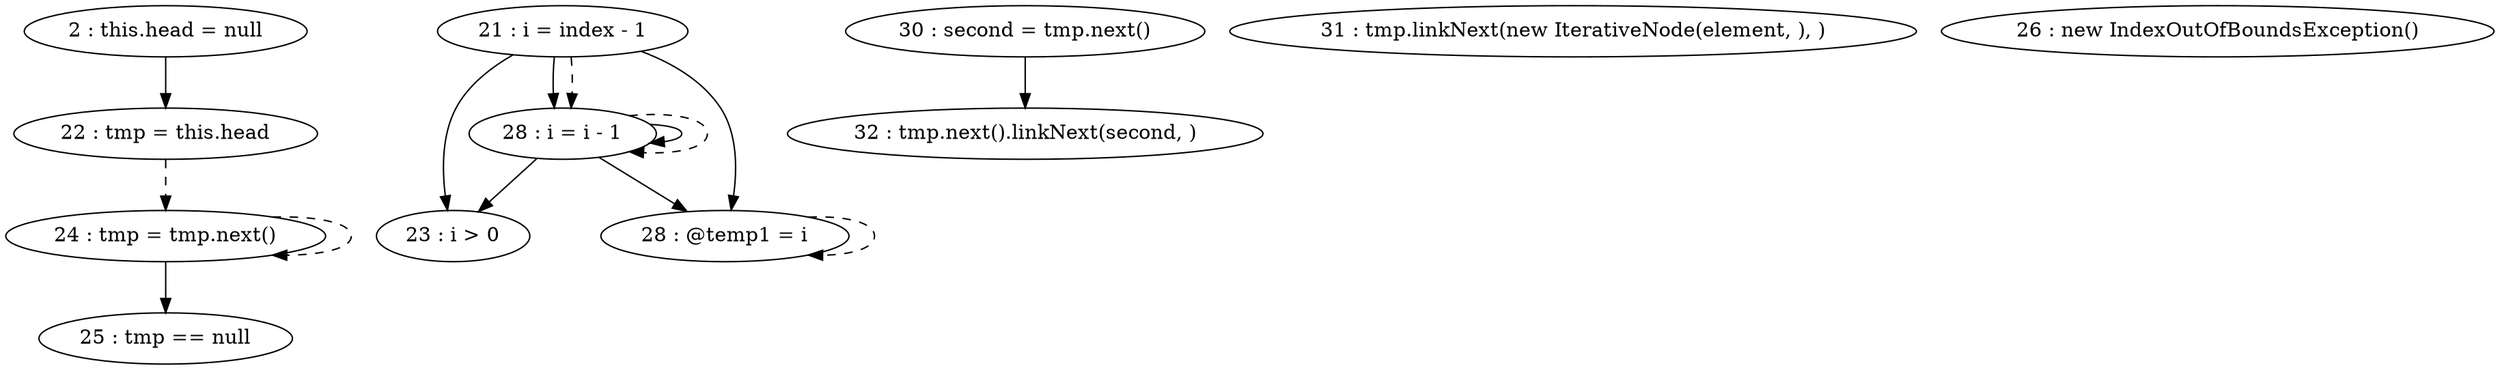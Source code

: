 digraph G {
"2 : this.head = null"
"2 : this.head = null" -> "22 : tmp = this.head"
"21 : i = index - 1"
"21 : i = index - 1" -> "23 : i > 0"
"21 : i = index - 1" -> "28 : i = i - 1"
"21 : i = index - 1" -> "28 : @temp1 = i"
"21 : i = index - 1" -> "28 : i = i - 1" [style=dashed]
"22 : tmp = this.head"
"22 : tmp = this.head" -> "24 : tmp = tmp.next()" [style=dashed]
"23 : i > 0"
"24 : tmp = tmp.next()"
"24 : tmp = tmp.next()" -> "25 : tmp == null"
"24 : tmp = tmp.next()" -> "24 : tmp = tmp.next()" [style=dashed]
"25 : tmp == null"
"30 : second = tmp.next()"
"30 : second = tmp.next()" -> "32 : tmp.next().linkNext(second, )"
"31 : tmp.linkNext(new IterativeNode(element, ), )"
"32 : tmp.next().linkNext(second, )"
"26 : new IndexOutOfBoundsException()"
"28 : @temp1 = i"
"28 : @temp1 = i" -> "28 : @temp1 = i" [style=dashed]
"28 : i = i - 1"
"28 : i = i - 1" -> "23 : i > 0"
"28 : i = i - 1" -> "28 : i = i - 1"
"28 : i = i - 1" -> "28 : @temp1 = i"
"28 : i = i - 1" -> "28 : i = i - 1" [style=dashed]
"23 : i > 0"
}